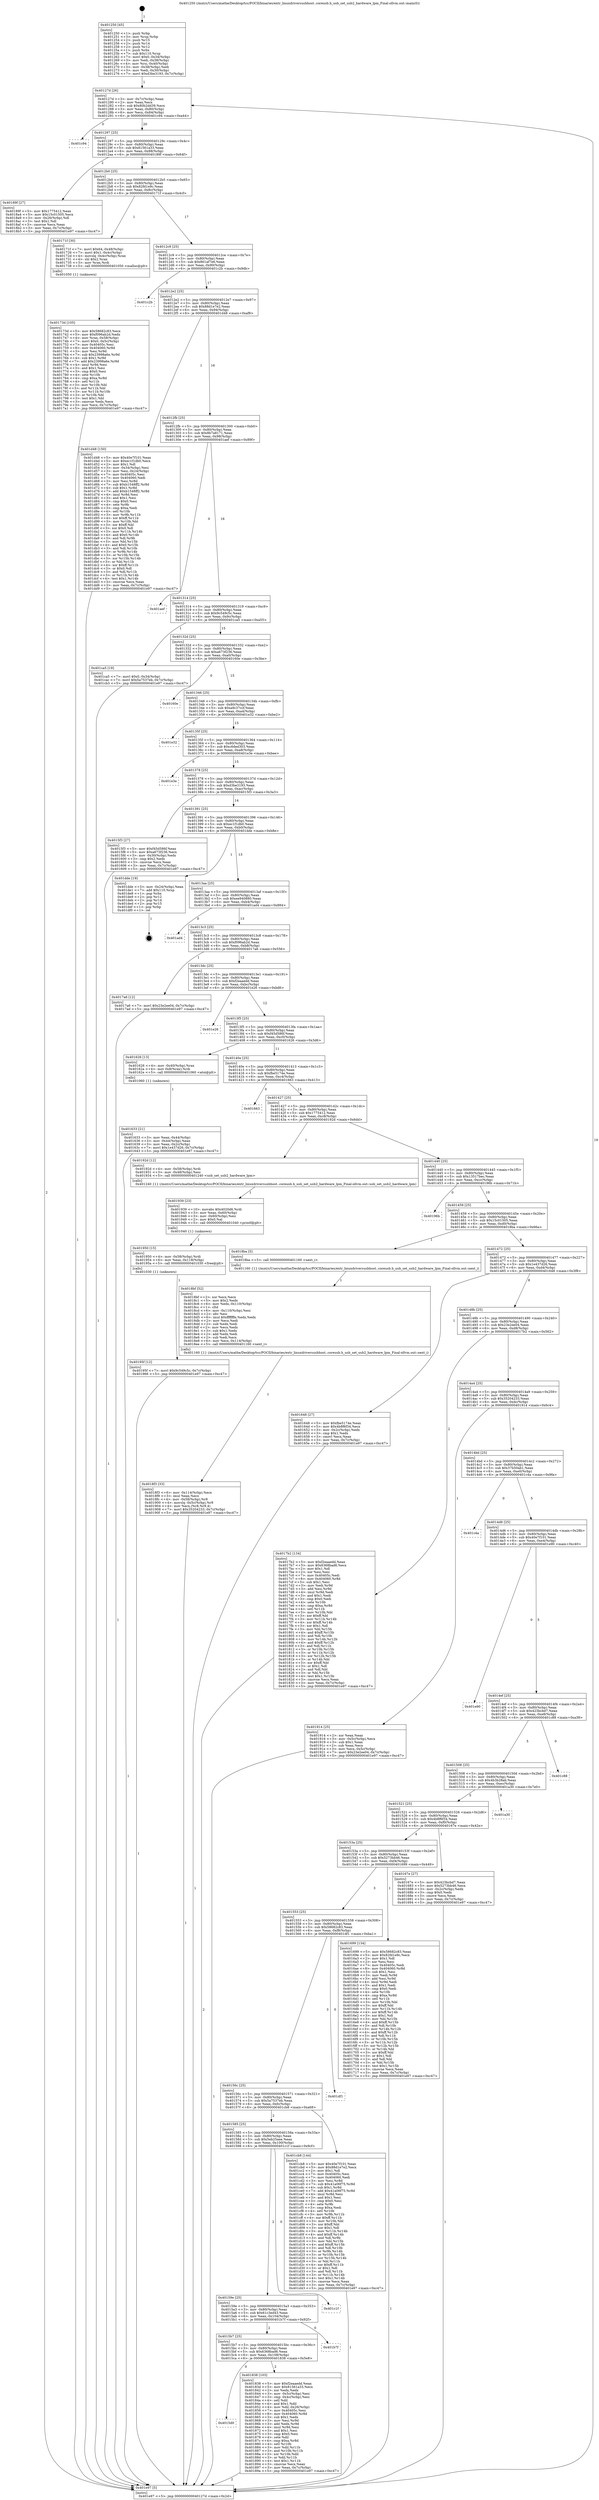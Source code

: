 digraph "0x401250" {
  label = "0x401250 (/mnt/c/Users/mathe/Desktop/tcc/POCII/binaries/extr_linuxdriversusbhost..coreusb.h_usb_set_usb2_hardware_lpm_Final-ollvm.out::main(0))"
  labelloc = "t"
  node[shape=record]

  Entry [label="",width=0.3,height=0.3,shape=circle,fillcolor=black,style=filled]
  "0x40127d" [label="{
     0x40127d [26]\l
     | [instrs]\l
     &nbsp;&nbsp;0x40127d \<+3\>: mov -0x7c(%rbp),%eax\l
     &nbsp;&nbsp;0x401280 \<+2\>: mov %eax,%ecx\l
     &nbsp;&nbsp;0x401282 \<+6\>: sub $0x80b2dd39,%ecx\l
     &nbsp;&nbsp;0x401288 \<+3\>: mov %eax,-0x80(%rbp)\l
     &nbsp;&nbsp;0x40128b \<+6\>: mov %ecx,-0x84(%rbp)\l
     &nbsp;&nbsp;0x401291 \<+6\>: je 0000000000401c94 \<main+0xa44\>\l
  }"]
  "0x401c94" [label="{
     0x401c94\l
  }", style=dashed]
  "0x401297" [label="{
     0x401297 [25]\l
     | [instrs]\l
     &nbsp;&nbsp;0x401297 \<+5\>: jmp 000000000040129c \<main+0x4c\>\l
     &nbsp;&nbsp;0x40129c \<+3\>: mov -0x80(%rbp),%eax\l
     &nbsp;&nbsp;0x40129f \<+5\>: sub $0x81561a33,%eax\l
     &nbsp;&nbsp;0x4012a4 \<+6\>: mov %eax,-0x88(%rbp)\l
     &nbsp;&nbsp;0x4012aa \<+6\>: je 000000000040189f \<main+0x64f\>\l
  }"]
  Exit [label="",width=0.3,height=0.3,shape=circle,fillcolor=black,style=filled,peripheries=2]
  "0x40189f" [label="{
     0x40189f [27]\l
     | [instrs]\l
     &nbsp;&nbsp;0x40189f \<+5\>: mov $0x1775412,%eax\l
     &nbsp;&nbsp;0x4018a4 \<+5\>: mov $0x15c01505,%ecx\l
     &nbsp;&nbsp;0x4018a9 \<+3\>: mov -0x26(%rbp),%dl\l
     &nbsp;&nbsp;0x4018ac \<+3\>: test $0x1,%dl\l
     &nbsp;&nbsp;0x4018af \<+3\>: cmovne %ecx,%eax\l
     &nbsp;&nbsp;0x4018b2 \<+3\>: mov %eax,-0x7c(%rbp)\l
     &nbsp;&nbsp;0x4018b5 \<+5\>: jmp 0000000000401e97 \<main+0xc47\>\l
  }"]
  "0x4012b0" [label="{
     0x4012b0 [25]\l
     | [instrs]\l
     &nbsp;&nbsp;0x4012b0 \<+5\>: jmp 00000000004012b5 \<main+0x65\>\l
     &nbsp;&nbsp;0x4012b5 \<+3\>: mov -0x80(%rbp),%eax\l
     &nbsp;&nbsp;0x4012b8 \<+5\>: sub $0x82fd1e9c,%eax\l
     &nbsp;&nbsp;0x4012bd \<+6\>: mov %eax,-0x8c(%rbp)\l
     &nbsp;&nbsp;0x4012c3 \<+6\>: je 000000000040171f \<main+0x4cf\>\l
  }"]
  "0x40195f" [label="{
     0x40195f [12]\l
     | [instrs]\l
     &nbsp;&nbsp;0x40195f \<+7\>: movl $0x9c549c5c,-0x7c(%rbp)\l
     &nbsp;&nbsp;0x401966 \<+5\>: jmp 0000000000401e97 \<main+0xc47\>\l
  }"]
  "0x40171f" [label="{
     0x40171f [30]\l
     | [instrs]\l
     &nbsp;&nbsp;0x40171f \<+7\>: movl $0x64,-0x48(%rbp)\l
     &nbsp;&nbsp;0x401726 \<+7\>: movl $0x1,-0x4c(%rbp)\l
     &nbsp;&nbsp;0x40172d \<+4\>: movslq -0x4c(%rbp),%rax\l
     &nbsp;&nbsp;0x401731 \<+4\>: shl $0x2,%rax\l
     &nbsp;&nbsp;0x401735 \<+3\>: mov %rax,%rdi\l
     &nbsp;&nbsp;0x401738 \<+5\>: call 0000000000401050 \<malloc@plt\>\l
     | [calls]\l
     &nbsp;&nbsp;0x401050 \{1\} (unknown)\l
  }"]
  "0x4012c9" [label="{
     0x4012c9 [25]\l
     | [instrs]\l
     &nbsp;&nbsp;0x4012c9 \<+5\>: jmp 00000000004012ce \<main+0x7e\>\l
     &nbsp;&nbsp;0x4012ce \<+3\>: mov -0x80(%rbp),%eax\l
     &nbsp;&nbsp;0x4012d1 \<+5\>: sub $0x861af7e6,%eax\l
     &nbsp;&nbsp;0x4012d6 \<+6\>: mov %eax,-0x90(%rbp)\l
     &nbsp;&nbsp;0x4012dc \<+6\>: je 0000000000401c2b \<main+0x9db\>\l
  }"]
  "0x401950" [label="{
     0x401950 [15]\l
     | [instrs]\l
     &nbsp;&nbsp;0x401950 \<+4\>: mov -0x58(%rbp),%rdi\l
     &nbsp;&nbsp;0x401954 \<+6\>: mov %eax,-0x118(%rbp)\l
     &nbsp;&nbsp;0x40195a \<+5\>: call 0000000000401030 \<free@plt\>\l
     | [calls]\l
     &nbsp;&nbsp;0x401030 \{1\} (unknown)\l
  }"]
  "0x401c2b" [label="{
     0x401c2b\l
  }", style=dashed]
  "0x4012e2" [label="{
     0x4012e2 [25]\l
     | [instrs]\l
     &nbsp;&nbsp;0x4012e2 \<+5\>: jmp 00000000004012e7 \<main+0x97\>\l
     &nbsp;&nbsp;0x4012e7 \<+3\>: mov -0x80(%rbp),%eax\l
     &nbsp;&nbsp;0x4012ea \<+5\>: sub $0x88d1e7e2,%eax\l
     &nbsp;&nbsp;0x4012ef \<+6\>: mov %eax,-0x94(%rbp)\l
     &nbsp;&nbsp;0x4012f5 \<+6\>: je 0000000000401d48 \<main+0xaf8\>\l
  }"]
  "0x401939" [label="{
     0x401939 [23]\l
     | [instrs]\l
     &nbsp;&nbsp;0x401939 \<+10\>: movabs $0x4020d6,%rdi\l
     &nbsp;&nbsp;0x401943 \<+3\>: mov %eax,-0x60(%rbp)\l
     &nbsp;&nbsp;0x401946 \<+3\>: mov -0x60(%rbp),%esi\l
     &nbsp;&nbsp;0x401949 \<+2\>: mov $0x0,%al\l
     &nbsp;&nbsp;0x40194b \<+5\>: call 0000000000401040 \<printf@plt\>\l
     | [calls]\l
     &nbsp;&nbsp;0x401040 \{1\} (unknown)\l
  }"]
  "0x401d48" [label="{
     0x401d48 [150]\l
     | [instrs]\l
     &nbsp;&nbsp;0x401d48 \<+5\>: mov $0x40e7f101,%eax\l
     &nbsp;&nbsp;0x401d4d \<+5\>: mov $0xec1f1db0,%ecx\l
     &nbsp;&nbsp;0x401d52 \<+2\>: mov $0x1,%dl\l
     &nbsp;&nbsp;0x401d54 \<+3\>: mov -0x34(%rbp),%esi\l
     &nbsp;&nbsp;0x401d57 \<+3\>: mov %esi,-0x24(%rbp)\l
     &nbsp;&nbsp;0x401d5a \<+7\>: mov 0x40405c,%esi\l
     &nbsp;&nbsp;0x401d61 \<+7\>: mov 0x404060,%edi\l
     &nbsp;&nbsp;0x401d68 \<+3\>: mov %esi,%r8d\l
     &nbsp;&nbsp;0x401d6b \<+7\>: sub $0xb1548ff2,%r8d\l
     &nbsp;&nbsp;0x401d72 \<+4\>: sub $0x1,%r8d\l
     &nbsp;&nbsp;0x401d76 \<+7\>: add $0xb1548ff2,%r8d\l
     &nbsp;&nbsp;0x401d7d \<+4\>: imul %r8d,%esi\l
     &nbsp;&nbsp;0x401d81 \<+3\>: and $0x1,%esi\l
     &nbsp;&nbsp;0x401d84 \<+3\>: cmp $0x0,%esi\l
     &nbsp;&nbsp;0x401d87 \<+4\>: sete %r9b\l
     &nbsp;&nbsp;0x401d8b \<+3\>: cmp $0xa,%edi\l
     &nbsp;&nbsp;0x401d8e \<+4\>: setl %r10b\l
     &nbsp;&nbsp;0x401d92 \<+3\>: mov %r9b,%r11b\l
     &nbsp;&nbsp;0x401d95 \<+4\>: xor $0xff,%r11b\l
     &nbsp;&nbsp;0x401d99 \<+3\>: mov %r10b,%bl\l
     &nbsp;&nbsp;0x401d9c \<+3\>: xor $0xff,%bl\l
     &nbsp;&nbsp;0x401d9f \<+3\>: xor $0x0,%dl\l
     &nbsp;&nbsp;0x401da2 \<+3\>: mov %r11b,%r14b\l
     &nbsp;&nbsp;0x401da5 \<+4\>: and $0x0,%r14b\l
     &nbsp;&nbsp;0x401da9 \<+3\>: and %dl,%r9b\l
     &nbsp;&nbsp;0x401dac \<+3\>: mov %bl,%r15b\l
     &nbsp;&nbsp;0x401daf \<+4\>: and $0x0,%r15b\l
     &nbsp;&nbsp;0x401db3 \<+3\>: and %dl,%r10b\l
     &nbsp;&nbsp;0x401db6 \<+3\>: or %r9b,%r14b\l
     &nbsp;&nbsp;0x401db9 \<+3\>: or %r10b,%r15b\l
     &nbsp;&nbsp;0x401dbc \<+3\>: xor %r15b,%r14b\l
     &nbsp;&nbsp;0x401dbf \<+3\>: or %bl,%r11b\l
     &nbsp;&nbsp;0x401dc2 \<+4\>: xor $0xff,%r11b\l
     &nbsp;&nbsp;0x401dc6 \<+3\>: or $0x0,%dl\l
     &nbsp;&nbsp;0x401dc9 \<+3\>: and %dl,%r11b\l
     &nbsp;&nbsp;0x401dcc \<+3\>: or %r11b,%r14b\l
     &nbsp;&nbsp;0x401dcf \<+4\>: test $0x1,%r14b\l
     &nbsp;&nbsp;0x401dd3 \<+3\>: cmovne %ecx,%eax\l
     &nbsp;&nbsp;0x401dd6 \<+3\>: mov %eax,-0x7c(%rbp)\l
     &nbsp;&nbsp;0x401dd9 \<+5\>: jmp 0000000000401e97 \<main+0xc47\>\l
  }"]
  "0x4012fb" [label="{
     0x4012fb [25]\l
     | [instrs]\l
     &nbsp;&nbsp;0x4012fb \<+5\>: jmp 0000000000401300 \<main+0xb0\>\l
     &nbsp;&nbsp;0x401300 \<+3\>: mov -0x80(%rbp),%eax\l
     &nbsp;&nbsp;0x401303 \<+5\>: sub $0x8b7a8171,%eax\l
     &nbsp;&nbsp;0x401308 \<+6\>: mov %eax,-0x98(%rbp)\l
     &nbsp;&nbsp;0x40130e \<+6\>: je 0000000000401aef \<main+0x89f\>\l
  }"]
  "0x4018f3" [label="{
     0x4018f3 [33]\l
     | [instrs]\l
     &nbsp;&nbsp;0x4018f3 \<+6\>: mov -0x114(%rbp),%ecx\l
     &nbsp;&nbsp;0x4018f9 \<+3\>: imul %eax,%ecx\l
     &nbsp;&nbsp;0x4018fc \<+4\>: mov -0x58(%rbp),%r8\l
     &nbsp;&nbsp;0x401900 \<+4\>: movslq -0x5c(%rbp),%r9\l
     &nbsp;&nbsp;0x401904 \<+4\>: mov %ecx,(%r8,%r9,4)\l
     &nbsp;&nbsp;0x401908 \<+7\>: movl $0x35204233,-0x7c(%rbp)\l
     &nbsp;&nbsp;0x40190f \<+5\>: jmp 0000000000401e97 \<main+0xc47\>\l
  }"]
  "0x401aef" [label="{
     0x401aef\l
  }", style=dashed]
  "0x401314" [label="{
     0x401314 [25]\l
     | [instrs]\l
     &nbsp;&nbsp;0x401314 \<+5\>: jmp 0000000000401319 \<main+0xc9\>\l
     &nbsp;&nbsp;0x401319 \<+3\>: mov -0x80(%rbp),%eax\l
     &nbsp;&nbsp;0x40131c \<+5\>: sub $0x9c549c5c,%eax\l
     &nbsp;&nbsp;0x401321 \<+6\>: mov %eax,-0x9c(%rbp)\l
     &nbsp;&nbsp;0x401327 \<+6\>: je 0000000000401ca5 \<main+0xa55\>\l
  }"]
  "0x4018bf" [label="{
     0x4018bf [52]\l
     | [instrs]\l
     &nbsp;&nbsp;0x4018bf \<+2\>: xor %ecx,%ecx\l
     &nbsp;&nbsp;0x4018c1 \<+5\>: mov $0x2,%edx\l
     &nbsp;&nbsp;0x4018c6 \<+6\>: mov %edx,-0x110(%rbp)\l
     &nbsp;&nbsp;0x4018cc \<+1\>: cltd\l
     &nbsp;&nbsp;0x4018cd \<+6\>: mov -0x110(%rbp),%esi\l
     &nbsp;&nbsp;0x4018d3 \<+2\>: idiv %esi\l
     &nbsp;&nbsp;0x4018d5 \<+6\>: imul $0xfffffffe,%edx,%edx\l
     &nbsp;&nbsp;0x4018db \<+2\>: mov %ecx,%edi\l
     &nbsp;&nbsp;0x4018dd \<+2\>: sub %edx,%edi\l
     &nbsp;&nbsp;0x4018df \<+2\>: mov %ecx,%edx\l
     &nbsp;&nbsp;0x4018e1 \<+3\>: sub $0x1,%edx\l
     &nbsp;&nbsp;0x4018e4 \<+2\>: add %edx,%edi\l
     &nbsp;&nbsp;0x4018e6 \<+2\>: sub %edi,%ecx\l
     &nbsp;&nbsp;0x4018e8 \<+6\>: mov %ecx,-0x114(%rbp)\l
     &nbsp;&nbsp;0x4018ee \<+5\>: call 0000000000401160 \<next_i\>\l
     | [calls]\l
     &nbsp;&nbsp;0x401160 \{1\} (/mnt/c/Users/mathe/Desktop/tcc/POCII/binaries/extr_linuxdriversusbhost..coreusb.h_usb_set_usb2_hardware_lpm_Final-ollvm.out::next_i)\l
  }"]
  "0x401ca5" [label="{
     0x401ca5 [19]\l
     | [instrs]\l
     &nbsp;&nbsp;0x401ca5 \<+7\>: movl $0x0,-0x34(%rbp)\l
     &nbsp;&nbsp;0x401cac \<+7\>: movl $0x5a7537eb,-0x7c(%rbp)\l
     &nbsp;&nbsp;0x401cb3 \<+5\>: jmp 0000000000401e97 \<main+0xc47\>\l
  }"]
  "0x40132d" [label="{
     0x40132d [25]\l
     | [instrs]\l
     &nbsp;&nbsp;0x40132d \<+5\>: jmp 0000000000401332 \<main+0xe2\>\l
     &nbsp;&nbsp;0x401332 \<+3\>: mov -0x80(%rbp),%eax\l
     &nbsp;&nbsp;0x401335 \<+5\>: sub $0xa673f236,%eax\l
     &nbsp;&nbsp;0x40133a \<+6\>: mov %eax,-0xa0(%rbp)\l
     &nbsp;&nbsp;0x401340 \<+6\>: je 000000000040160e \<main+0x3be\>\l
  }"]
  "0x4015d0" [label="{
     0x4015d0\l
  }", style=dashed]
  "0x40160e" [label="{
     0x40160e\l
  }", style=dashed]
  "0x401346" [label="{
     0x401346 [25]\l
     | [instrs]\l
     &nbsp;&nbsp;0x401346 \<+5\>: jmp 000000000040134b \<main+0xfb\>\l
     &nbsp;&nbsp;0x40134b \<+3\>: mov -0x80(%rbp),%eax\l
     &nbsp;&nbsp;0x40134e \<+5\>: sub $0xa9c37ccf,%eax\l
     &nbsp;&nbsp;0x401353 \<+6\>: mov %eax,-0xa4(%rbp)\l
     &nbsp;&nbsp;0x401359 \<+6\>: je 0000000000401e32 \<main+0xbe2\>\l
  }"]
  "0x401838" [label="{
     0x401838 [103]\l
     | [instrs]\l
     &nbsp;&nbsp;0x401838 \<+5\>: mov $0xf2eaaedd,%eax\l
     &nbsp;&nbsp;0x40183d \<+5\>: mov $0x81561a33,%ecx\l
     &nbsp;&nbsp;0x401842 \<+2\>: xor %edx,%edx\l
     &nbsp;&nbsp;0x401844 \<+3\>: mov -0x5c(%rbp),%esi\l
     &nbsp;&nbsp;0x401847 \<+3\>: cmp -0x4c(%rbp),%esi\l
     &nbsp;&nbsp;0x40184a \<+4\>: setl %dil\l
     &nbsp;&nbsp;0x40184e \<+4\>: and $0x1,%dil\l
     &nbsp;&nbsp;0x401852 \<+4\>: mov %dil,-0x26(%rbp)\l
     &nbsp;&nbsp;0x401856 \<+7\>: mov 0x40405c,%esi\l
     &nbsp;&nbsp;0x40185d \<+8\>: mov 0x404060,%r8d\l
     &nbsp;&nbsp;0x401865 \<+3\>: sub $0x1,%edx\l
     &nbsp;&nbsp;0x401868 \<+3\>: mov %esi,%r9d\l
     &nbsp;&nbsp;0x40186b \<+3\>: add %edx,%r9d\l
     &nbsp;&nbsp;0x40186e \<+4\>: imul %r9d,%esi\l
     &nbsp;&nbsp;0x401872 \<+3\>: and $0x1,%esi\l
     &nbsp;&nbsp;0x401875 \<+3\>: cmp $0x0,%esi\l
     &nbsp;&nbsp;0x401878 \<+4\>: sete %dil\l
     &nbsp;&nbsp;0x40187c \<+4\>: cmp $0xa,%r8d\l
     &nbsp;&nbsp;0x401880 \<+4\>: setl %r10b\l
     &nbsp;&nbsp;0x401884 \<+3\>: mov %dil,%r11b\l
     &nbsp;&nbsp;0x401887 \<+3\>: and %r10b,%r11b\l
     &nbsp;&nbsp;0x40188a \<+3\>: xor %r10b,%dil\l
     &nbsp;&nbsp;0x40188d \<+3\>: or %dil,%r11b\l
     &nbsp;&nbsp;0x401890 \<+4\>: test $0x1,%r11b\l
     &nbsp;&nbsp;0x401894 \<+3\>: cmovne %ecx,%eax\l
     &nbsp;&nbsp;0x401897 \<+3\>: mov %eax,-0x7c(%rbp)\l
     &nbsp;&nbsp;0x40189a \<+5\>: jmp 0000000000401e97 \<main+0xc47\>\l
  }"]
  "0x401e32" [label="{
     0x401e32\l
  }", style=dashed]
  "0x40135f" [label="{
     0x40135f [25]\l
     | [instrs]\l
     &nbsp;&nbsp;0x40135f \<+5\>: jmp 0000000000401364 \<main+0x114\>\l
     &nbsp;&nbsp;0x401364 \<+3\>: mov -0x80(%rbp),%eax\l
     &nbsp;&nbsp;0x401367 \<+5\>: sub $0xc6ded303,%eax\l
     &nbsp;&nbsp;0x40136c \<+6\>: mov %eax,-0xa8(%rbp)\l
     &nbsp;&nbsp;0x401372 \<+6\>: je 0000000000401e3e \<main+0xbee\>\l
  }"]
  "0x4015b7" [label="{
     0x4015b7 [25]\l
     | [instrs]\l
     &nbsp;&nbsp;0x4015b7 \<+5\>: jmp 00000000004015bc \<main+0x36c\>\l
     &nbsp;&nbsp;0x4015bc \<+3\>: mov -0x80(%rbp),%eax\l
     &nbsp;&nbsp;0x4015bf \<+5\>: sub $0x6368bad6,%eax\l
     &nbsp;&nbsp;0x4015c4 \<+6\>: mov %eax,-0x108(%rbp)\l
     &nbsp;&nbsp;0x4015ca \<+6\>: je 0000000000401838 \<main+0x5e8\>\l
  }"]
  "0x401e3e" [label="{
     0x401e3e\l
  }", style=dashed]
  "0x401378" [label="{
     0x401378 [25]\l
     | [instrs]\l
     &nbsp;&nbsp;0x401378 \<+5\>: jmp 000000000040137d \<main+0x12d\>\l
     &nbsp;&nbsp;0x40137d \<+3\>: mov -0x80(%rbp),%eax\l
     &nbsp;&nbsp;0x401380 \<+5\>: sub $0xd3be3193,%eax\l
     &nbsp;&nbsp;0x401385 \<+6\>: mov %eax,-0xac(%rbp)\l
     &nbsp;&nbsp;0x40138b \<+6\>: je 00000000004015f3 \<main+0x3a3\>\l
  }"]
  "0x401b7f" [label="{
     0x401b7f\l
  }", style=dashed]
  "0x4015f3" [label="{
     0x4015f3 [27]\l
     | [instrs]\l
     &nbsp;&nbsp;0x4015f3 \<+5\>: mov $0xf45d586f,%eax\l
     &nbsp;&nbsp;0x4015f8 \<+5\>: mov $0xa673f236,%ecx\l
     &nbsp;&nbsp;0x4015fd \<+3\>: mov -0x30(%rbp),%edx\l
     &nbsp;&nbsp;0x401600 \<+3\>: cmp $0x2,%edx\l
     &nbsp;&nbsp;0x401603 \<+3\>: cmovne %ecx,%eax\l
     &nbsp;&nbsp;0x401606 \<+3\>: mov %eax,-0x7c(%rbp)\l
     &nbsp;&nbsp;0x401609 \<+5\>: jmp 0000000000401e97 \<main+0xc47\>\l
  }"]
  "0x401391" [label="{
     0x401391 [25]\l
     | [instrs]\l
     &nbsp;&nbsp;0x401391 \<+5\>: jmp 0000000000401396 \<main+0x146\>\l
     &nbsp;&nbsp;0x401396 \<+3\>: mov -0x80(%rbp),%eax\l
     &nbsp;&nbsp;0x401399 \<+5\>: sub $0xec1f1db0,%eax\l
     &nbsp;&nbsp;0x40139e \<+6\>: mov %eax,-0xb0(%rbp)\l
     &nbsp;&nbsp;0x4013a4 \<+6\>: je 0000000000401dde \<main+0xb8e\>\l
  }"]
  "0x401e97" [label="{
     0x401e97 [5]\l
     | [instrs]\l
     &nbsp;&nbsp;0x401e97 \<+5\>: jmp 000000000040127d \<main+0x2d\>\l
  }"]
  "0x401250" [label="{
     0x401250 [45]\l
     | [instrs]\l
     &nbsp;&nbsp;0x401250 \<+1\>: push %rbp\l
     &nbsp;&nbsp;0x401251 \<+3\>: mov %rsp,%rbp\l
     &nbsp;&nbsp;0x401254 \<+2\>: push %r15\l
     &nbsp;&nbsp;0x401256 \<+2\>: push %r14\l
     &nbsp;&nbsp;0x401258 \<+2\>: push %r12\l
     &nbsp;&nbsp;0x40125a \<+1\>: push %rbx\l
     &nbsp;&nbsp;0x40125b \<+7\>: sub $0x110,%rsp\l
     &nbsp;&nbsp;0x401262 \<+7\>: movl $0x0,-0x34(%rbp)\l
     &nbsp;&nbsp;0x401269 \<+3\>: mov %edi,-0x38(%rbp)\l
     &nbsp;&nbsp;0x40126c \<+4\>: mov %rsi,-0x40(%rbp)\l
     &nbsp;&nbsp;0x401270 \<+3\>: mov -0x38(%rbp),%edi\l
     &nbsp;&nbsp;0x401273 \<+3\>: mov %edi,-0x30(%rbp)\l
     &nbsp;&nbsp;0x401276 \<+7\>: movl $0xd3be3193,-0x7c(%rbp)\l
  }"]
  "0x40159e" [label="{
     0x40159e [25]\l
     | [instrs]\l
     &nbsp;&nbsp;0x40159e \<+5\>: jmp 00000000004015a3 \<main+0x353\>\l
     &nbsp;&nbsp;0x4015a3 \<+3\>: mov -0x80(%rbp),%eax\l
     &nbsp;&nbsp;0x4015a6 \<+5\>: sub $0x61c3ed43,%eax\l
     &nbsp;&nbsp;0x4015ab \<+6\>: mov %eax,-0x104(%rbp)\l
     &nbsp;&nbsp;0x4015b1 \<+6\>: je 0000000000401b7f \<main+0x92f\>\l
  }"]
  "0x401dde" [label="{
     0x401dde [19]\l
     | [instrs]\l
     &nbsp;&nbsp;0x401dde \<+3\>: mov -0x24(%rbp),%eax\l
     &nbsp;&nbsp;0x401de1 \<+7\>: add $0x110,%rsp\l
     &nbsp;&nbsp;0x401de8 \<+1\>: pop %rbx\l
     &nbsp;&nbsp;0x401de9 \<+2\>: pop %r12\l
     &nbsp;&nbsp;0x401deb \<+2\>: pop %r14\l
     &nbsp;&nbsp;0x401ded \<+2\>: pop %r15\l
     &nbsp;&nbsp;0x401def \<+1\>: pop %rbp\l
     &nbsp;&nbsp;0x401df0 \<+1\>: ret\l
  }"]
  "0x4013aa" [label="{
     0x4013aa [25]\l
     | [instrs]\l
     &nbsp;&nbsp;0x4013aa \<+5\>: jmp 00000000004013af \<main+0x15f\>\l
     &nbsp;&nbsp;0x4013af \<+3\>: mov -0x80(%rbp),%eax\l
     &nbsp;&nbsp;0x4013b2 \<+5\>: sub $0xee940880,%eax\l
     &nbsp;&nbsp;0x4013b7 \<+6\>: mov %eax,-0xb4(%rbp)\l
     &nbsp;&nbsp;0x4013bd \<+6\>: je 0000000000401ad4 \<main+0x884\>\l
  }"]
  "0x401c1f" [label="{
     0x401c1f\l
  }", style=dashed]
  "0x401ad4" [label="{
     0x401ad4\l
  }", style=dashed]
  "0x4013c3" [label="{
     0x4013c3 [25]\l
     | [instrs]\l
     &nbsp;&nbsp;0x4013c3 \<+5\>: jmp 00000000004013c8 \<main+0x178\>\l
     &nbsp;&nbsp;0x4013c8 \<+3\>: mov -0x80(%rbp),%eax\l
     &nbsp;&nbsp;0x4013cb \<+5\>: sub $0xf096ab2d,%eax\l
     &nbsp;&nbsp;0x4013d0 \<+6\>: mov %eax,-0xb8(%rbp)\l
     &nbsp;&nbsp;0x4013d6 \<+6\>: je 00000000004017a6 \<main+0x556\>\l
  }"]
  "0x401585" [label="{
     0x401585 [25]\l
     | [instrs]\l
     &nbsp;&nbsp;0x401585 \<+5\>: jmp 000000000040158a \<main+0x33a\>\l
     &nbsp;&nbsp;0x40158a \<+3\>: mov -0x80(%rbp),%eax\l
     &nbsp;&nbsp;0x40158d \<+5\>: sub $0x5eb25aee,%eax\l
     &nbsp;&nbsp;0x401592 \<+6\>: mov %eax,-0x100(%rbp)\l
     &nbsp;&nbsp;0x401598 \<+6\>: je 0000000000401c1f \<main+0x9cf\>\l
  }"]
  "0x4017a6" [label="{
     0x4017a6 [12]\l
     | [instrs]\l
     &nbsp;&nbsp;0x4017a6 \<+7\>: movl $0x23e2ee04,-0x7c(%rbp)\l
     &nbsp;&nbsp;0x4017ad \<+5\>: jmp 0000000000401e97 \<main+0xc47\>\l
  }"]
  "0x4013dc" [label="{
     0x4013dc [25]\l
     | [instrs]\l
     &nbsp;&nbsp;0x4013dc \<+5\>: jmp 00000000004013e1 \<main+0x191\>\l
     &nbsp;&nbsp;0x4013e1 \<+3\>: mov -0x80(%rbp),%eax\l
     &nbsp;&nbsp;0x4013e4 \<+5\>: sub $0xf2eaaedd,%eax\l
     &nbsp;&nbsp;0x4013e9 \<+6\>: mov %eax,-0xbc(%rbp)\l
     &nbsp;&nbsp;0x4013ef \<+6\>: je 0000000000401e26 \<main+0xbd6\>\l
  }"]
  "0x401cb8" [label="{
     0x401cb8 [144]\l
     | [instrs]\l
     &nbsp;&nbsp;0x401cb8 \<+5\>: mov $0x40e7f101,%eax\l
     &nbsp;&nbsp;0x401cbd \<+5\>: mov $0x88d1e7e2,%ecx\l
     &nbsp;&nbsp;0x401cc2 \<+2\>: mov $0x1,%dl\l
     &nbsp;&nbsp;0x401cc4 \<+7\>: mov 0x40405c,%esi\l
     &nbsp;&nbsp;0x401ccb \<+7\>: mov 0x404060,%edi\l
     &nbsp;&nbsp;0x401cd2 \<+3\>: mov %esi,%r8d\l
     &nbsp;&nbsp;0x401cd5 \<+7\>: sub $0x41a06f75,%r8d\l
     &nbsp;&nbsp;0x401cdc \<+4\>: sub $0x1,%r8d\l
     &nbsp;&nbsp;0x401ce0 \<+7\>: add $0x41a06f75,%r8d\l
     &nbsp;&nbsp;0x401ce7 \<+4\>: imul %r8d,%esi\l
     &nbsp;&nbsp;0x401ceb \<+3\>: and $0x1,%esi\l
     &nbsp;&nbsp;0x401cee \<+3\>: cmp $0x0,%esi\l
     &nbsp;&nbsp;0x401cf1 \<+4\>: sete %r9b\l
     &nbsp;&nbsp;0x401cf5 \<+3\>: cmp $0xa,%edi\l
     &nbsp;&nbsp;0x401cf8 \<+4\>: setl %r10b\l
     &nbsp;&nbsp;0x401cfc \<+3\>: mov %r9b,%r11b\l
     &nbsp;&nbsp;0x401cff \<+4\>: xor $0xff,%r11b\l
     &nbsp;&nbsp;0x401d03 \<+3\>: mov %r10b,%bl\l
     &nbsp;&nbsp;0x401d06 \<+3\>: xor $0xff,%bl\l
     &nbsp;&nbsp;0x401d09 \<+3\>: xor $0x1,%dl\l
     &nbsp;&nbsp;0x401d0c \<+3\>: mov %r11b,%r14b\l
     &nbsp;&nbsp;0x401d0f \<+4\>: and $0xff,%r14b\l
     &nbsp;&nbsp;0x401d13 \<+3\>: and %dl,%r9b\l
     &nbsp;&nbsp;0x401d16 \<+3\>: mov %bl,%r15b\l
     &nbsp;&nbsp;0x401d19 \<+4\>: and $0xff,%r15b\l
     &nbsp;&nbsp;0x401d1d \<+3\>: and %dl,%r10b\l
     &nbsp;&nbsp;0x401d20 \<+3\>: or %r9b,%r14b\l
     &nbsp;&nbsp;0x401d23 \<+3\>: or %r10b,%r15b\l
     &nbsp;&nbsp;0x401d26 \<+3\>: xor %r15b,%r14b\l
     &nbsp;&nbsp;0x401d29 \<+3\>: or %bl,%r11b\l
     &nbsp;&nbsp;0x401d2c \<+4\>: xor $0xff,%r11b\l
     &nbsp;&nbsp;0x401d30 \<+3\>: or $0x1,%dl\l
     &nbsp;&nbsp;0x401d33 \<+3\>: and %dl,%r11b\l
     &nbsp;&nbsp;0x401d36 \<+3\>: or %r11b,%r14b\l
     &nbsp;&nbsp;0x401d39 \<+4\>: test $0x1,%r14b\l
     &nbsp;&nbsp;0x401d3d \<+3\>: cmovne %ecx,%eax\l
     &nbsp;&nbsp;0x401d40 \<+3\>: mov %eax,-0x7c(%rbp)\l
     &nbsp;&nbsp;0x401d43 \<+5\>: jmp 0000000000401e97 \<main+0xc47\>\l
  }"]
  "0x401e26" [label="{
     0x401e26\l
  }", style=dashed]
  "0x4013f5" [label="{
     0x4013f5 [25]\l
     | [instrs]\l
     &nbsp;&nbsp;0x4013f5 \<+5\>: jmp 00000000004013fa \<main+0x1aa\>\l
     &nbsp;&nbsp;0x4013fa \<+3\>: mov -0x80(%rbp),%eax\l
     &nbsp;&nbsp;0x4013fd \<+5\>: sub $0xf45d586f,%eax\l
     &nbsp;&nbsp;0x401402 \<+6\>: mov %eax,-0xc0(%rbp)\l
     &nbsp;&nbsp;0x401408 \<+6\>: je 0000000000401626 \<main+0x3d6\>\l
  }"]
  "0x40156c" [label="{
     0x40156c [25]\l
     | [instrs]\l
     &nbsp;&nbsp;0x40156c \<+5\>: jmp 0000000000401571 \<main+0x321\>\l
     &nbsp;&nbsp;0x401571 \<+3\>: mov -0x80(%rbp),%eax\l
     &nbsp;&nbsp;0x401574 \<+5\>: sub $0x5a7537eb,%eax\l
     &nbsp;&nbsp;0x401579 \<+6\>: mov %eax,-0xfc(%rbp)\l
     &nbsp;&nbsp;0x40157f \<+6\>: je 0000000000401cb8 \<main+0xa68\>\l
  }"]
  "0x401626" [label="{
     0x401626 [13]\l
     | [instrs]\l
     &nbsp;&nbsp;0x401626 \<+4\>: mov -0x40(%rbp),%rax\l
     &nbsp;&nbsp;0x40162a \<+4\>: mov 0x8(%rax),%rdi\l
     &nbsp;&nbsp;0x40162e \<+5\>: call 0000000000401060 \<atoi@plt\>\l
     | [calls]\l
     &nbsp;&nbsp;0x401060 \{1\} (unknown)\l
  }"]
  "0x40140e" [label="{
     0x40140e [25]\l
     | [instrs]\l
     &nbsp;&nbsp;0x40140e \<+5\>: jmp 0000000000401413 \<main+0x1c3\>\l
     &nbsp;&nbsp;0x401413 \<+3\>: mov -0x80(%rbp),%eax\l
     &nbsp;&nbsp;0x401416 \<+5\>: sub $0xfbe5174e,%eax\l
     &nbsp;&nbsp;0x40141b \<+6\>: mov %eax,-0xc4(%rbp)\l
     &nbsp;&nbsp;0x401421 \<+6\>: je 0000000000401663 \<main+0x413\>\l
  }"]
  "0x401633" [label="{
     0x401633 [21]\l
     | [instrs]\l
     &nbsp;&nbsp;0x401633 \<+3\>: mov %eax,-0x44(%rbp)\l
     &nbsp;&nbsp;0x401636 \<+3\>: mov -0x44(%rbp),%eax\l
     &nbsp;&nbsp;0x401639 \<+3\>: mov %eax,-0x2c(%rbp)\l
     &nbsp;&nbsp;0x40163c \<+7\>: movl $0x1e437d26,-0x7c(%rbp)\l
     &nbsp;&nbsp;0x401643 \<+5\>: jmp 0000000000401e97 \<main+0xc47\>\l
  }"]
  "0x401df1" [label="{
     0x401df1\l
  }", style=dashed]
  "0x401663" [label="{
     0x401663\l
  }", style=dashed]
  "0x401427" [label="{
     0x401427 [25]\l
     | [instrs]\l
     &nbsp;&nbsp;0x401427 \<+5\>: jmp 000000000040142c \<main+0x1dc\>\l
     &nbsp;&nbsp;0x40142c \<+3\>: mov -0x80(%rbp),%eax\l
     &nbsp;&nbsp;0x40142f \<+5\>: sub $0x1775412,%eax\l
     &nbsp;&nbsp;0x401434 \<+6\>: mov %eax,-0xc8(%rbp)\l
     &nbsp;&nbsp;0x40143a \<+6\>: je 000000000040192d \<main+0x6dd\>\l
  }"]
  "0x40173d" [label="{
     0x40173d [105]\l
     | [instrs]\l
     &nbsp;&nbsp;0x40173d \<+5\>: mov $0x58682c83,%ecx\l
     &nbsp;&nbsp;0x401742 \<+5\>: mov $0xf096ab2d,%edx\l
     &nbsp;&nbsp;0x401747 \<+4\>: mov %rax,-0x58(%rbp)\l
     &nbsp;&nbsp;0x40174b \<+7\>: movl $0x0,-0x5c(%rbp)\l
     &nbsp;&nbsp;0x401752 \<+7\>: mov 0x40405c,%esi\l
     &nbsp;&nbsp;0x401759 \<+8\>: mov 0x404060,%r8d\l
     &nbsp;&nbsp;0x401761 \<+3\>: mov %esi,%r9d\l
     &nbsp;&nbsp;0x401764 \<+7\>: sub $0x23998a6e,%r9d\l
     &nbsp;&nbsp;0x40176b \<+4\>: sub $0x1,%r9d\l
     &nbsp;&nbsp;0x40176f \<+7\>: add $0x23998a6e,%r9d\l
     &nbsp;&nbsp;0x401776 \<+4\>: imul %r9d,%esi\l
     &nbsp;&nbsp;0x40177a \<+3\>: and $0x1,%esi\l
     &nbsp;&nbsp;0x40177d \<+3\>: cmp $0x0,%esi\l
     &nbsp;&nbsp;0x401780 \<+4\>: sete %r10b\l
     &nbsp;&nbsp;0x401784 \<+4\>: cmp $0xa,%r8d\l
     &nbsp;&nbsp;0x401788 \<+4\>: setl %r11b\l
     &nbsp;&nbsp;0x40178c \<+3\>: mov %r10b,%bl\l
     &nbsp;&nbsp;0x40178f \<+3\>: and %r11b,%bl\l
     &nbsp;&nbsp;0x401792 \<+3\>: xor %r11b,%r10b\l
     &nbsp;&nbsp;0x401795 \<+3\>: or %r10b,%bl\l
     &nbsp;&nbsp;0x401798 \<+3\>: test $0x1,%bl\l
     &nbsp;&nbsp;0x40179b \<+3\>: cmovne %edx,%ecx\l
     &nbsp;&nbsp;0x40179e \<+3\>: mov %ecx,-0x7c(%rbp)\l
     &nbsp;&nbsp;0x4017a1 \<+5\>: jmp 0000000000401e97 \<main+0xc47\>\l
  }"]
  "0x40192d" [label="{
     0x40192d [12]\l
     | [instrs]\l
     &nbsp;&nbsp;0x40192d \<+4\>: mov -0x58(%rbp),%rdi\l
     &nbsp;&nbsp;0x401931 \<+3\>: mov -0x48(%rbp),%esi\l
     &nbsp;&nbsp;0x401934 \<+5\>: call 0000000000401240 \<usb_set_usb2_hardware_lpm\>\l
     | [calls]\l
     &nbsp;&nbsp;0x401240 \{1\} (/mnt/c/Users/mathe/Desktop/tcc/POCII/binaries/extr_linuxdriversusbhost..coreusb.h_usb_set_usb2_hardware_lpm_Final-ollvm.out::usb_set_usb2_hardware_lpm)\l
  }"]
  "0x401440" [label="{
     0x401440 [25]\l
     | [instrs]\l
     &nbsp;&nbsp;0x401440 \<+5\>: jmp 0000000000401445 \<main+0x1f5\>\l
     &nbsp;&nbsp;0x401445 \<+3\>: mov -0x80(%rbp),%eax\l
     &nbsp;&nbsp;0x401448 \<+5\>: sub $0x13517bec,%eax\l
     &nbsp;&nbsp;0x40144d \<+6\>: mov %eax,-0xcc(%rbp)\l
     &nbsp;&nbsp;0x401453 \<+6\>: je 000000000040196b \<main+0x71b\>\l
  }"]
  "0x401553" [label="{
     0x401553 [25]\l
     | [instrs]\l
     &nbsp;&nbsp;0x401553 \<+5\>: jmp 0000000000401558 \<main+0x308\>\l
     &nbsp;&nbsp;0x401558 \<+3\>: mov -0x80(%rbp),%eax\l
     &nbsp;&nbsp;0x40155b \<+5\>: sub $0x58682c83,%eax\l
     &nbsp;&nbsp;0x401560 \<+6\>: mov %eax,-0xf8(%rbp)\l
     &nbsp;&nbsp;0x401566 \<+6\>: je 0000000000401df1 \<main+0xba1\>\l
  }"]
  "0x40196b" [label="{
     0x40196b\l
  }", style=dashed]
  "0x401459" [label="{
     0x401459 [25]\l
     | [instrs]\l
     &nbsp;&nbsp;0x401459 \<+5\>: jmp 000000000040145e \<main+0x20e\>\l
     &nbsp;&nbsp;0x40145e \<+3\>: mov -0x80(%rbp),%eax\l
     &nbsp;&nbsp;0x401461 \<+5\>: sub $0x15c01505,%eax\l
     &nbsp;&nbsp;0x401466 \<+6\>: mov %eax,-0xd0(%rbp)\l
     &nbsp;&nbsp;0x40146c \<+6\>: je 00000000004018ba \<main+0x66a\>\l
  }"]
  "0x401699" [label="{
     0x401699 [134]\l
     | [instrs]\l
     &nbsp;&nbsp;0x401699 \<+5\>: mov $0x58682c83,%eax\l
     &nbsp;&nbsp;0x40169e \<+5\>: mov $0x82fd1e9c,%ecx\l
     &nbsp;&nbsp;0x4016a3 \<+2\>: mov $0x1,%dl\l
     &nbsp;&nbsp;0x4016a5 \<+2\>: xor %esi,%esi\l
     &nbsp;&nbsp;0x4016a7 \<+7\>: mov 0x40405c,%edi\l
     &nbsp;&nbsp;0x4016ae \<+8\>: mov 0x404060,%r8d\l
     &nbsp;&nbsp;0x4016b6 \<+3\>: sub $0x1,%esi\l
     &nbsp;&nbsp;0x4016b9 \<+3\>: mov %edi,%r9d\l
     &nbsp;&nbsp;0x4016bc \<+3\>: add %esi,%r9d\l
     &nbsp;&nbsp;0x4016bf \<+4\>: imul %r9d,%edi\l
     &nbsp;&nbsp;0x4016c3 \<+3\>: and $0x1,%edi\l
     &nbsp;&nbsp;0x4016c6 \<+3\>: cmp $0x0,%edi\l
     &nbsp;&nbsp;0x4016c9 \<+4\>: sete %r10b\l
     &nbsp;&nbsp;0x4016cd \<+4\>: cmp $0xa,%r8d\l
     &nbsp;&nbsp;0x4016d1 \<+4\>: setl %r11b\l
     &nbsp;&nbsp;0x4016d5 \<+3\>: mov %r10b,%bl\l
     &nbsp;&nbsp;0x4016d8 \<+3\>: xor $0xff,%bl\l
     &nbsp;&nbsp;0x4016db \<+3\>: mov %r11b,%r14b\l
     &nbsp;&nbsp;0x4016de \<+4\>: xor $0xff,%r14b\l
     &nbsp;&nbsp;0x4016e2 \<+3\>: xor $0x1,%dl\l
     &nbsp;&nbsp;0x4016e5 \<+3\>: mov %bl,%r15b\l
     &nbsp;&nbsp;0x4016e8 \<+4\>: and $0xff,%r15b\l
     &nbsp;&nbsp;0x4016ec \<+3\>: and %dl,%r10b\l
     &nbsp;&nbsp;0x4016ef \<+3\>: mov %r14b,%r12b\l
     &nbsp;&nbsp;0x4016f2 \<+4\>: and $0xff,%r12b\l
     &nbsp;&nbsp;0x4016f6 \<+3\>: and %dl,%r11b\l
     &nbsp;&nbsp;0x4016f9 \<+3\>: or %r10b,%r15b\l
     &nbsp;&nbsp;0x4016fc \<+3\>: or %r11b,%r12b\l
     &nbsp;&nbsp;0x4016ff \<+3\>: xor %r12b,%r15b\l
     &nbsp;&nbsp;0x401702 \<+3\>: or %r14b,%bl\l
     &nbsp;&nbsp;0x401705 \<+3\>: xor $0xff,%bl\l
     &nbsp;&nbsp;0x401708 \<+3\>: or $0x1,%dl\l
     &nbsp;&nbsp;0x40170b \<+2\>: and %dl,%bl\l
     &nbsp;&nbsp;0x40170d \<+3\>: or %bl,%r15b\l
     &nbsp;&nbsp;0x401710 \<+4\>: test $0x1,%r15b\l
     &nbsp;&nbsp;0x401714 \<+3\>: cmovne %ecx,%eax\l
     &nbsp;&nbsp;0x401717 \<+3\>: mov %eax,-0x7c(%rbp)\l
     &nbsp;&nbsp;0x40171a \<+5\>: jmp 0000000000401e97 \<main+0xc47\>\l
  }"]
  "0x4018ba" [label="{
     0x4018ba [5]\l
     | [instrs]\l
     &nbsp;&nbsp;0x4018ba \<+5\>: call 0000000000401160 \<next_i\>\l
     | [calls]\l
     &nbsp;&nbsp;0x401160 \{1\} (/mnt/c/Users/mathe/Desktop/tcc/POCII/binaries/extr_linuxdriversusbhost..coreusb.h_usb_set_usb2_hardware_lpm_Final-ollvm.out::next_i)\l
  }"]
  "0x401472" [label="{
     0x401472 [25]\l
     | [instrs]\l
     &nbsp;&nbsp;0x401472 \<+5\>: jmp 0000000000401477 \<main+0x227\>\l
     &nbsp;&nbsp;0x401477 \<+3\>: mov -0x80(%rbp),%eax\l
     &nbsp;&nbsp;0x40147a \<+5\>: sub $0x1e437d26,%eax\l
     &nbsp;&nbsp;0x40147f \<+6\>: mov %eax,-0xd4(%rbp)\l
     &nbsp;&nbsp;0x401485 \<+6\>: je 0000000000401648 \<main+0x3f8\>\l
  }"]
  "0x40153a" [label="{
     0x40153a [25]\l
     | [instrs]\l
     &nbsp;&nbsp;0x40153a \<+5\>: jmp 000000000040153f \<main+0x2ef\>\l
     &nbsp;&nbsp;0x40153f \<+3\>: mov -0x80(%rbp),%eax\l
     &nbsp;&nbsp;0x401542 \<+5\>: sub $0x5273bb46,%eax\l
     &nbsp;&nbsp;0x401547 \<+6\>: mov %eax,-0xf4(%rbp)\l
     &nbsp;&nbsp;0x40154d \<+6\>: je 0000000000401699 \<main+0x449\>\l
  }"]
  "0x401648" [label="{
     0x401648 [27]\l
     | [instrs]\l
     &nbsp;&nbsp;0x401648 \<+5\>: mov $0xfbe5174e,%eax\l
     &nbsp;&nbsp;0x40164d \<+5\>: mov $0x4b8f6f34,%ecx\l
     &nbsp;&nbsp;0x401652 \<+3\>: mov -0x2c(%rbp),%edx\l
     &nbsp;&nbsp;0x401655 \<+3\>: cmp $0x1,%edx\l
     &nbsp;&nbsp;0x401658 \<+3\>: cmovl %ecx,%eax\l
     &nbsp;&nbsp;0x40165b \<+3\>: mov %eax,-0x7c(%rbp)\l
     &nbsp;&nbsp;0x40165e \<+5\>: jmp 0000000000401e97 \<main+0xc47\>\l
  }"]
  "0x40148b" [label="{
     0x40148b [25]\l
     | [instrs]\l
     &nbsp;&nbsp;0x40148b \<+5\>: jmp 0000000000401490 \<main+0x240\>\l
     &nbsp;&nbsp;0x401490 \<+3\>: mov -0x80(%rbp),%eax\l
     &nbsp;&nbsp;0x401493 \<+5\>: sub $0x23e2ee04,%eax\l
     &nbsp;&nbsp;0x401498 \<+6\>: mov %eax,-0xd8(%rbp)\l
     &nbsp;&nbsp;0x40149e \<+6\>: je 00000000004017b2 \<main+0x562\>\l
  }"]
  "0x40167e" [label="{
     0x40167e [27]\l
     | [instrs]\l
     &nbsp;&nbsp;0x40167e \<+5\>: mov $0x423bcbd7,%eax\l
     &nbsp;&nbsp;0x401683 \<+5\>: mov $0x5273bb46,%ecx\l
     &nbsp;&nbsp;0x401688 \<+3\>: mov -0x2c(%rbp),%edx\l
     &nbsp;&nbsp;0x40168b \<+3\>: cmp $0x0,%edx\l
     &nbsp;&nbsp;0x40168e \<+3\>: cmove %ecx,%eax\l
     &nbsp;&nbsp;0x401691 \<+3\>: mov %eax,-0x7c(%rbp)\l
     &nbsp;&nbsp;0x401694 \<+5\>: jmp 0000000000401e97 \<main+0xc47\>\l
  }"]
  "0x4017b2" [label="{
     0x4017b2 [134]\l
     | [instrs]\l
     &nbsp;&nbsp;0x4017b2 \<+5\>: mov $0xf2eaaedd,%eax\l
     &nbsp;&nbsp;0x4017b7 \<+5\>: mov $0x6368bad6,%ecx\l
     &nbsp;&nbsp;0x4017bc \<+2\>: mov $0x1,%dl\l
     &nbsp;&nbsp;0x4017be \<+2\>: xor %esi,%esi\l
     &nbsp;&nbsp;0x4017c0 \<+7\>: mov 0x40405c,%edi\l
     &nbsp;&nbsp;0x4017c7 \<+8\>: mov 0x404060,%r8d\l
     &nbsp;&nbsp;0x4017cf \<+3\>: sub $0x1,%esi\l
     &nbsp;&nbsp;0x4017d2 \<+3\>: mov %edi,%r9d\l
     &nbsp;&nbsp;0x4017d5 \<+3\>: add %esi,%r9d\l
     &nbsp;&nbsp;0x4017d8 \<+4\>: imul %r9d,%edi\l
     &nbsp;&nbsp;0x4017dc \<+3\>: and $0x1,%edi\l
     &nbsp;&nbsp;0x4017df \<+3\>: cmp $0x0,%edi\l
     &nbsp;&nbsp;0x4017e2 \<+4\>: sete %r10b\l
     &nbsp;&nbsp;0x4017e6 \<+4\>: cmp $0xa,%r8d\l
     &nbsp;&nbsp;0x4017ea \<+4\>: setl %r11b\l
     &nbsp;&nbsp;0x4017ee \<+3\>: mov %r10b,%bl\l
     &nbsp;&nbsp;0x4017f1 \<+3\>: xor $0xff,%bl\l
     &nbsp;&nbsp;0x4017f4 \<+3\>: mov %r11b,%r14b\l
     &nbsp;&nbsp;0x4017f7 \<+4\>: xor $0xff,%r14b\l
     &nbsp;&nbsp;0x4017fb \<+3\>: xor $0x1,%dl\l
     &nbsp;&nbsp;0x4017fe \<+3\>: mov %bl,%r15b\l
     &nbsp;&nbsp;0x401801 \<+4\>: and $0xff,%r15b\l
     &nbsp;&nbsp;0x401805 \<+3\>: and %dl,%r10b\l
     &nbsp;&nbsp;0x401808 \<+3\>: mov %r14b,%r12b\l
     &nbsp;&nbsp;0x40180b \<+4\>: and $0xff,%r12b\l
     &nbsp;&nbsp;0x40180f \<+3\>: and %dl,%r11b\l
     &nbsp;&nbsp;0x401812 \<+3\>: or %r10b,%r15b\l
     &nbsp;&nbsp;0x401815 \<+3\>: or %r11b,%r12b\l
     &nbsp;&nbsp;0x401818 \<+3\>: xor %r12b,%r15b\l
     &nbsp;&nbsp;0x40181b \<+3\>: or %r14b,%bl\l
     &nbsp;&nbsp;0x40181e \<+3\>: xor $0xff,%bl\l
     &nbsp;&nbsp;0x401821 \<+3\>: or $0x1,%dl\l
     &nbsp;&nbsp;0x401824 \<+2\>: and %dl,%bl\l
     &nbsp;&nbsp;0x401826 \<+3\>: or %bl,%r15b\l
     &nbsp;&nbsp;0x401829 \<+4\>: test $0x1,%r15b\l
     &nbsp;&nbsp;0x40182d \<+3\>: cmovne %ecx,%eax\l
     &nbsp;&nbsp;0x401830 \<+3\>: mov %eax,-0x7c(%rbp)\l
     &nbsp;&nbsp;0x401833 \<+5\>: jmp 0000000000401e97 \<main+0xc47\>\l
  }"]
  "0x4014a4" [label="{
     0x4014a4 [25]\l
     | [instrs]\l
     &nbsp;&nbsp;0x4014a4 \<+5\>: jmp 00000000004014a9 \<main+0x259\>\l
     &nbsp;&nbsp;0x4014a9 \<+3\>: mov -0x80(%rbp),%eax\l
     &nbsp;&nbsp;0x4014ac \<+5\>: sub $0x35204233,%eax\l
     &nbsp;&nbsp;0x4014b1 \<+6\>: mov %eax,-0xdc(%rbp)\l
     &nbsp;&nbsp;0x4014b7 \<+6\>: je 0000000000401914 \<main+0x6c4\>\l
  }"]
  "0x401521" [label="{
     0x401521 [25]\l
     | [instrs]\l
     &nbsp;&nbsp;0x401521 \<+5\>: jmp 0000000000401526 \<main+0x2d6\>\l
     &nbsp;&nbsp;0x401526 \<+3\>: mov -0x80(%rbp),%eax\l
     &nbsp;&nbsp;0x401529 \<+5\>: sub $0x4b8f6f34,%eax\l
     &nbsp;&nbsp;0x40152e \<+6\>: mov %eax,-0xf0(%rbp)\l
     &nbsp;&nbsp;0x401534 \<+6\>: je 000000000040167e \<main+0x42e\>\l
  }"]
  "0x401914" [label="{
     0x401914 [25]\l
     | [instrs]\l
     &nbsp;&nbsp;0x401914 \<+2\>: xor %eax,%eax\l
     &nbsp;&nbsp;0x401916 \<+3\>: mov -0x5c(%rbp),%ecx\l
     &nbsp;&nbsp;0x401919 \<+3\>: sub $0x1,%eax\l
     &nbsp;&nbsp;0x40191c \<+2\>: sub %eax,%ecx\l
     &nbsp;&nbsp;0x40191e \<+3\>: mov %ecx,-0x5c(%rbp)\l
     &nbsp;&nbsp;0x401921 \<+7\>: movl $0x23e2ee04,-0x7c(%rbp)\l
     &nbsp;&nbsp;0x401928 \<+5\>: jmp 0000000000401e97 \<main+0xc47\>\l
  }"]
  "0x4014bd" [label="{
     0x4014bd [25]\l
     | [instrs]\l
     &nbsp;&nbsp;0x4014bd \<+5\>: jmp 00000000004014c2 \<main+0x272\>\l
     &nbsp;&nbsp;0x4014c2 \<+3\>: mov -0x80(%rbp),%eax\l
     &nbsp;&nbsp;0x4014c5 \<+5\>: sub $0x37b50ab1,%eax\l
     &nbsp;&nbsp;0x4014ca \<+6\>: mov %eax,-0xe0(%rbp)\l
     &nbsp;&nbsp;0x4014d0 \<+6\>: je 0000000000401c4a \<main+0x9fa\>\l
  }"]
  "0x401a30" [label="{
     0x401a30\l
  }", style=dashed]
  "0x401c4a" [label="{
     0x401c4a\l
  }", style=dashed]
  "0x4014d6" [label="{
     0x4014d6 [25]\l
     | [instrs]\l
     &nbsp;&nbsp;0x4014d6 \<+5\>: jmp 00000000004014db \<main+0x28b\>\l
     &nbsp;&nbsp;0x4014db \<+3\>: mov -0x80(%rbp),%eax\l
     &nbsp;&nbsp;0x4014de \<+5\>: sub $0x40e7f101,%eax\l
     &nbsp;&nbsp;0x4014e3 \<+6\>: mov %eax,-0xe4(%rbp)\l
     &nbsp;&nbsp;0x4014e9 \<+6\>: je 0000000000401e90 \<main+0xc40\>\l
  }"]
  "0x401508" [label="{
     0x401508 [25]\l
     | [instrs]\l
     &nbsp;&nbsp;0x401508 \<+5\>: jmp 000000000040150d \<main+0x2bd\>\l
     &nbsp;&nbsp;0x40150d \<+3\>: mov -0x80(%rbp),%eax\l
     &nbsp;&nbsp;0x401510 \<+5\>: sub $0x4b3b28ab,%eax\l
     &nbsp;&nbsp;0x401515 \<+6\>: mov %eax,-0xec(%rbp)\l
     &nbsp;&nbsp;0x40151b \<+6\>: je 0000000000401a30 \<main+0x7e0\>\l
  }"]
  "0x401e90" [label="{
     0x401e90\l
  }", style=dashed]
  "0x4014ef" [label="{
     0x4014ef [25]\l
     | [instrs]\l
     &nbsp;&nbsp;0x4014ef \<+5\>: jmp 00000000004014f4 \<main+0x2a4\>\l
     &nbsp;&nbsp;0x4014f4 \<+3\>: mov -0x80(%rbp),%eax\l
     &nbsp;&nbsp;0x4014f7 \<+5\>: sub $0x423bcbd7,%eax\l
     &nbsp;&nbsp;0x4014fc \<+6\>: mov %eax,-0xe8(%rbp)\l
     &nbsp;&nbsp;0x401502 \<+6\>: je 0000000000401c88 \<main+0xa38\>\l
  }"]
  "0x401c88" [label="{
     0x401c88\l
  }", style=dashed]
  Entry -> "0x401250" [label=" 1"]
  "0x40127d" -> "0x401c94" [label=" 0"]
  "0x40127d" -> "0x401297" [label=" 20"]
  "0x401dde" -> Exit [label=" 1"]
  "0x401297" -> "0x40189f" [label=" 2"]
  "0x401297" -> "0x4012b0" [label=" 18"]
  "0x401d48" -> "0x401e97" [label=" 1"]
  "0x4012b0" -> "0x40171f" [label=" 1"]
  "0x4012b0" -> "0x4012c9" [label=" 17"]
  "0x401cb8" -> "0x401e97" [label=" 1"]
  "0x4012c9" -> "0x401c2b" [label=" 0"]
  "0x4012c9" -> "0x4012e2" [label=" 17"]
  "0x401ca5" -> "0x401e97" [label=" 1"]
  "0x4012e2" -> "0x401d48" [label=" 1"]
  "0x4012e2" -> "0x4012fb" [label=" 16"]
  "0x40195f" -> "0x401e97" [label=" 1"]
  "0x4012fb" -> "0x401aef" [label=" 0"]
  "0x4012fb" -> "0x401314" [label=" 16"]
  "0x401950" -> "0x40195f" [label=" 1"]
  "0x401314" -> "0x401ca5" [label=" 1"]
  "0x401314" -> "0x40132d" [label=" 15"]
  "0x401939" -> "0x401950" [label=" 1"]
  "0x40132d" -> "0x40160e" [label=" 0"]
  "0x40132d" -> "0x401346" [label=" 15"]
  "0x40192d" -> "0x401939" [label=" 1"]
  "0x401346" -> "0x401e32" [label=" 0"]
  "0x401346" -> "0x40135f" [label=" 15"]
  "0x401914" -> "0x401e97" [label=" 1"]
  "0x40135f" -> "0x401e3e" [label=" 0"]
  "0x40135f" -> "0x401378" [label=" 15"]
  "0x4018bf" -> "0x4018f3" [label=" 1"]
  "0x401378" -> "0x4015f3" [label=" 1"]
  "0x401378" -> "0x401391" [label=" 14"]
  "0x4015f3" -> "0x401e97" [label=" 1"]
  "0x401250" -> "0x40127d" [label=" 1"]
  "0x401e97" -> "0x40127d" [label=" 19"]
  "0x4018ba" -> "0x4018bf" [label=" 1"]
  "0x401391" -> "0x401dde" [label=" 1"]
  "0x401391" -> "0x4013aa" [label=" 13"]
  "0x401838" -> "0x401e97" [label=" 2"]
  "0x4013aa" -> "0x401ad4" [label=" 0"]
  "0x4013aa" -> "0x4013c3" [label=" 13"]
  "0x4015b7" -> "0x4015d0" [label=" 0"]
  "0x4013c3" -> "0x4017a6" [label=" 1"]
  "0x4013c3" -> "0x4013dc" [label=" 12"]
  "0x4018f3" -> "0x401e97" [label=" 1"]
  "0x4013dc" -> "0x401e26" [label=" 0"]
  "0x4013dc" -> "0x4013f5" [label=" 12"]
  "0x40159e" -> "0x4015b7" [label=" 2"]
  "0x4013f5" -> "0x401626" [label=" 1"]
  "0x4013f5" -> "0x40140e" [label=" 11"]
  "0x401626" -> "0x401633" [label=" 1"]
  "0x401633" -> "0x401e97" [label=" 1"]
  "0x40189f" -> "0x401e97" [label=" 2"]
  "0x40140e" -> "0x401663" [label=" 0"]
  "0x40140e" -> "0x401427" [label=" 11"]
  "0x401585" -> "0x40159e" [label=" 2"]
  "0x401427" -> "0x40192d" [label=" 1"]
  "0x401427" -> "0x401440" [label=" 10"]
  "0x4015b7" -> "0x401838" [label=" 2"]
  "0x401440" -> "0x40196b" [label=" 0"]
  "0x401440" -> "0x401459" [label=" 10"]
  "0x40156c" -> "0x401585" [label=" 2"]
  "0x401459" -> "0x4018ba" [label=" 1"]
  "0x401459" -> "0x401472" [label=" 9"]
  "0x40156c" -> "0x401cb8" [label=" 1"]
  "0x401472" -> "0x401648" [label=" 1"]
  "0x401472" -> "0x40148b" [label=" 8"]
  "0x401648" -> "0x401e97" [label=" 1"]
  "0x401553" -> "0x40156c" [label=" 3"]
  "0x40148b" -> "0x4017b2" [label=" 2"]
  "0x40148b" -> "0x4014a4" [label=" 6"]
  "0x401553" -> "0x401df1" [label=" 0"]
  "0x4014a4" -> "0x401914" [label=" 1"]
  "0x4014a4" -> "0x4014bd" [label=" 5"]
  "0x4017b2" -> "0x401e97" [label=" 2"]
  "0x4014bd" -> "0x401c4a" [label=" 0"]
  "0x4014bd" -> "0x4014d6" [label=" 5"]
  "0x4017a6" -> "0x401e97" [label=" 1"]
  "0x4014d6" -> "0x401e90" [label=" 0"]
  "0x4014d6" -> "0x4014ef" [label=" 5"]
  "0x40171f" -> "0x40173d" [label=" 1"]
  "0x4014ef" -> "0x401c88" [label=" 0"]
  "0x4014ef" -> "0x401508" [label=" 5"]
  "0x40173d" -> "0x401e97" [label=" 1"]
  "0x401508" -> "0x401a30" [label=" 0"]
  "0x401508" -> "0x401521" [label=" 5"]
  "0x401585" -> "0x401c1f" [label=" 0"]
  "0x401521" -> "0x40167e" [label=" 1"]
  "0x401521" -> "0x40153a" [label=" 4"]
  "0x40167e" -> "0x401e97" [label=" 1"]
  "0x40159e" -> "0x401b7f" [label=" 0"]
  "0x40153a" -> "0x401699" [label=" 1"]
  "0x40153a" -> "0x401553" [label=" 3"]
  "0x401699" -> "0x401e97" [label=" 1"]
}
